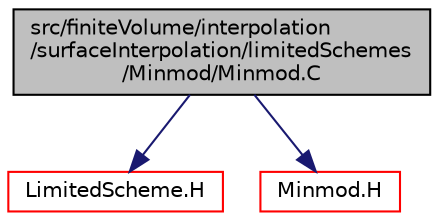 digraph "src/finiteVolume/interpolation/surfaceInterpolation/limitedSchemes/Minmod/Minmod.C"
{
  bgcolor="transparent";
  edge [fontname="Helvetica",fontsize="10",labelfontname="Helvetica",labelfontsize="10"];
  node [fontname="Helvetica",fontsize="10",shape=record];
  Node1 [label="src/finiteVolume/interpolation\l/surfaceInterpolation/limitedSchemes\l/Minmod/Minmod.C",height=0.2,width=0.4,color="black", fillcolor="grey75", style="filled", fontcolor="black"];
  Node1 -> Node2 [color="midnightblue",fontsize="10",style="solid",fontname="Helvetica"];
  Node2 [label="LimitedScheme.H",height=0.2,width=0.4,color="red",URL="$a06193.html"];
  Node1 -> Node3 [color="midnightblue",fontsize="10",style="solid",fontname="Helvetica"];
  Node3 [label="Minmod.H",height=0.2,width=0.4,color="red",URL="$a06204.html"];
}
